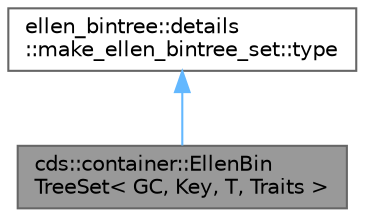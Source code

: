 digraph "cds::container::EllenBinTreeSet&lt; GC, Key, T, Traits &gt;"
{
 // LATEX_PDF_SIZE
  bgcolor="transparent";
  edge [fontname=Helvetica,fontsize=10,labelfontname=Helvetica,labelfontsize=10];
  node [fontname=Helvetica,fontsize=10,shape=box,height=0.2,width=0.4];
  Node1 [id="Node000001",label="cds::container::EllenBin\lTreeSet\< GC, Key, T, Traits \>",height=0.2,width=0.4,color="gray40", fillcolor="grey60", style="filled", fontcolor="black",tooltip="Set based on Ellen's et al binary search tree"];
  Node2 -> Node1 [id="edge2_Node000001_Node000002",dir="back",color="steelblue1",style="solid",tooltip=" "];
  Node2 [id="Node000002",label="ellen_bintree::details\l::make_ellen_bintree_set::type",height=0.2,width=0.4,color="gray40", fillcolor="white", style="filled",tooltip=" "];
}
